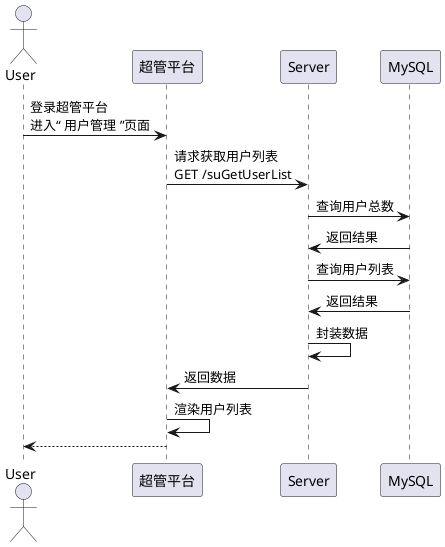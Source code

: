 @startuml 账户-用户管理
actor "User" as user
participant "超管平台" as su
participant "Server" as server
participant "MySQL" as db
user->su:登录超管平台\n进入“ 用户管理 ”页面
su->server:请求获取用户列表\nGET /suGetUserList
server->db:查询用户总数
server<-db:返回结果
server->db:查询用户列表
server<-db:返回结果
server->server:封装数据
su<-server:返回数据
su->su:渲染用户列表
user<--su
@enduml
